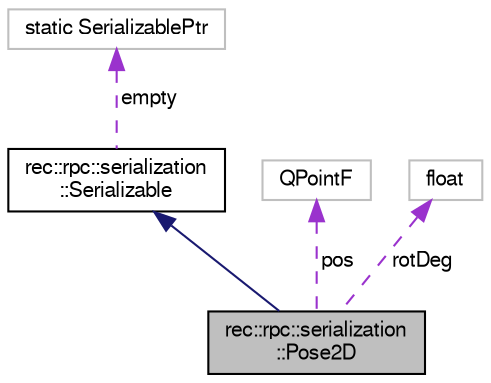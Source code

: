 digraph "rec::rpc::serialization::Pose2D"
{
  edge [fontname="FreeSans",fontsize="10",labelfontname="FreeSans",labelfontsize="10"];
  node [fontname="FreeSans",fontsize="10",shape=record];
  Node1 [label="rec::rpc::serialization\l::Pose2D",height=0.2,width=0.4,color="black", fillcolor="grey75", style="filled", fontcolor="black"];
  Node2 -> Node1 [dir="back",color="midnightblue",fontsize="10",style="solid",fontname="FreeSans"];
  Node2 [label="rec::rpc::serialization\l::Serializable",height=0.2,width=0.4,color="black", fillcolor="white", style="filled",URL="$a00013.html",tooltip="Base class for all serializable data. "];
  Node3 -> Node2 [dir="back",color="darkorchid3",fontsize="10",style="dashed",label=" empty" ,fontname="FreeSans"];
  Node3 [label="static SerializablePtr",height=0.2,width=0.4,color="grey75", fillcolor="white", style="filled"];
  Node4 -> Node1 [dir="back",color="darkorchid3",fontsize="10",style="dashed",label=" pos" ,fontname="FreeSans"];
  Node4 [label="QPointF",height=0.2,width=0.4,color="grey75", fillcolor="white", style="filled"];
  Node5 -> Node1 [dir="back",color="darkorchid3",fontsize="10",style="dashed",label=" rotDeg" ,fontname="FreeSans"];
  Node5 [label="float",height=0.2,width=0.4,color="grey75", fillcolor="white", style="filled"];
}
